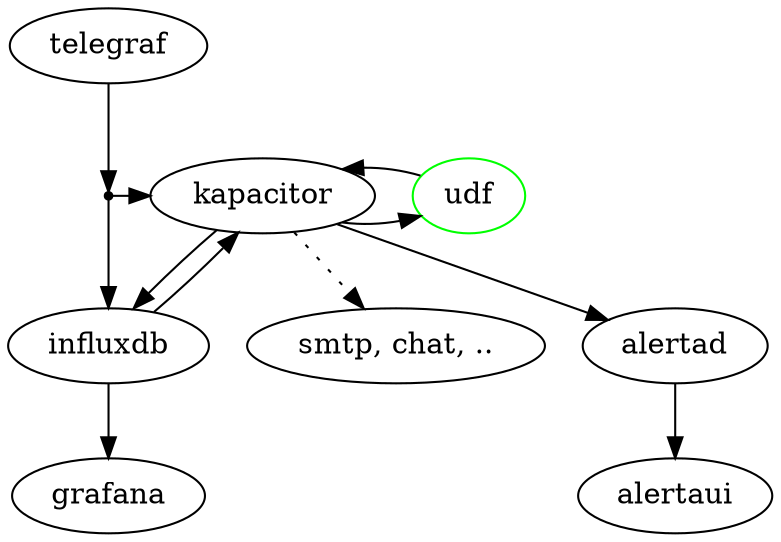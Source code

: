 digraph kapaudf {

t1 [label="telegraf"]

tap [label="" shape="point"]
smtp [label="smtp, chat, .."]
udf [color="green"]

{t1} -> tap -> influxdb -> {grafana kapacitor}
tap -> kapacitor -> {alertad} -> alertaui
kapacitor -> influxdb

kapacitor -> udf -> kapacitor
kapacitor -> smtp [style="dotted"]

{rank=same tap kapacitor udf}

}
